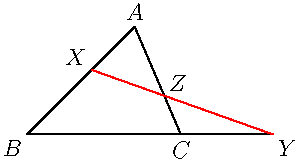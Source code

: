 
import geometry;

size(150);

pair A = (2, 7);
label("$A$", A, N);
pair B = (-5, 0);
label("$B$", B, SW);
pair C = (5, 0);
label("$C$", C, S);

draw(A -- B -- C -- cycle);

real ta = 1.6;
real tc = 0.4;

pair Y = ((1-ta)*B.x+ta*C.x, (1-ta)*B.y+ta*C.y);
label("$Y$", Y, SE);
pair X = ((1-tc)*A.x+tc*B.x, (1-tc)*A.y+tc*B.y);
label("$X$", X, NW);
pair Z = intersectionpoint(X -- Y, A -- C);
label("$Z$", Z, NE);

draw(C -- Y);
draw(X -- Y -- Z, red);
